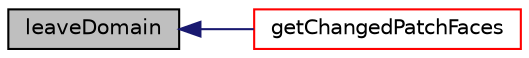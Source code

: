 digraph "leaveDomain"
{
  bgcolor="transparent";
  edge [fontname="Helvetica",fontsize="10",labelfontname="Helvetica",labelfontsize="10"];
  node [fontname="Helvetica",fontsize="10",shape=record];
  rankdir="LR";
  Node438 [label="leaveDomain",height=0.2,width=0.4,color="black", fillcolor="grey75", style="filled", fontcolor="black"];
  Node438 -> Node439 [dir="back",color="midnightblue",fontsize="10",style="solid",fontname="Helvetica"];
  Node439 [label="getChangedPatchFaces",height=0.2,width=0.4,color="red",URL="$a25945.html#ab8c701ff3b1005ce98e04a95397d4969",tooltip="Extract info for single patch only. "];
}
